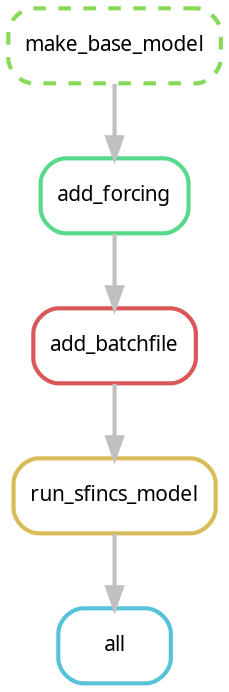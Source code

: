 digraph snakemake_dag {
    graph[bgcolor=white, margin=0];
    node[shape=box, style=rounded, fontname=sans,                 fontsize=10, penwidth=2];
    edge[penwidth=2, color=grey];
	0[label = "all", color = "0.53 0.6 0.85", style="rounded"];
	1[label = "run_sfincs_model", color = "0.13 0.6 0.85", style="rounded"];
	2[label = "add_batchfile", color = "0.00 0.6 0.85", style="rounded"];
	3[label = "add_forcing", color = "0.40 0.6 0.85", style="rounded"];
	4[label = "make_base_model", color = "0.27 0.6 0.85", style="rounded,dashed"];
	1 -> 0
	2 -> 1
	3 -> 2
	4 -> 3
}            
